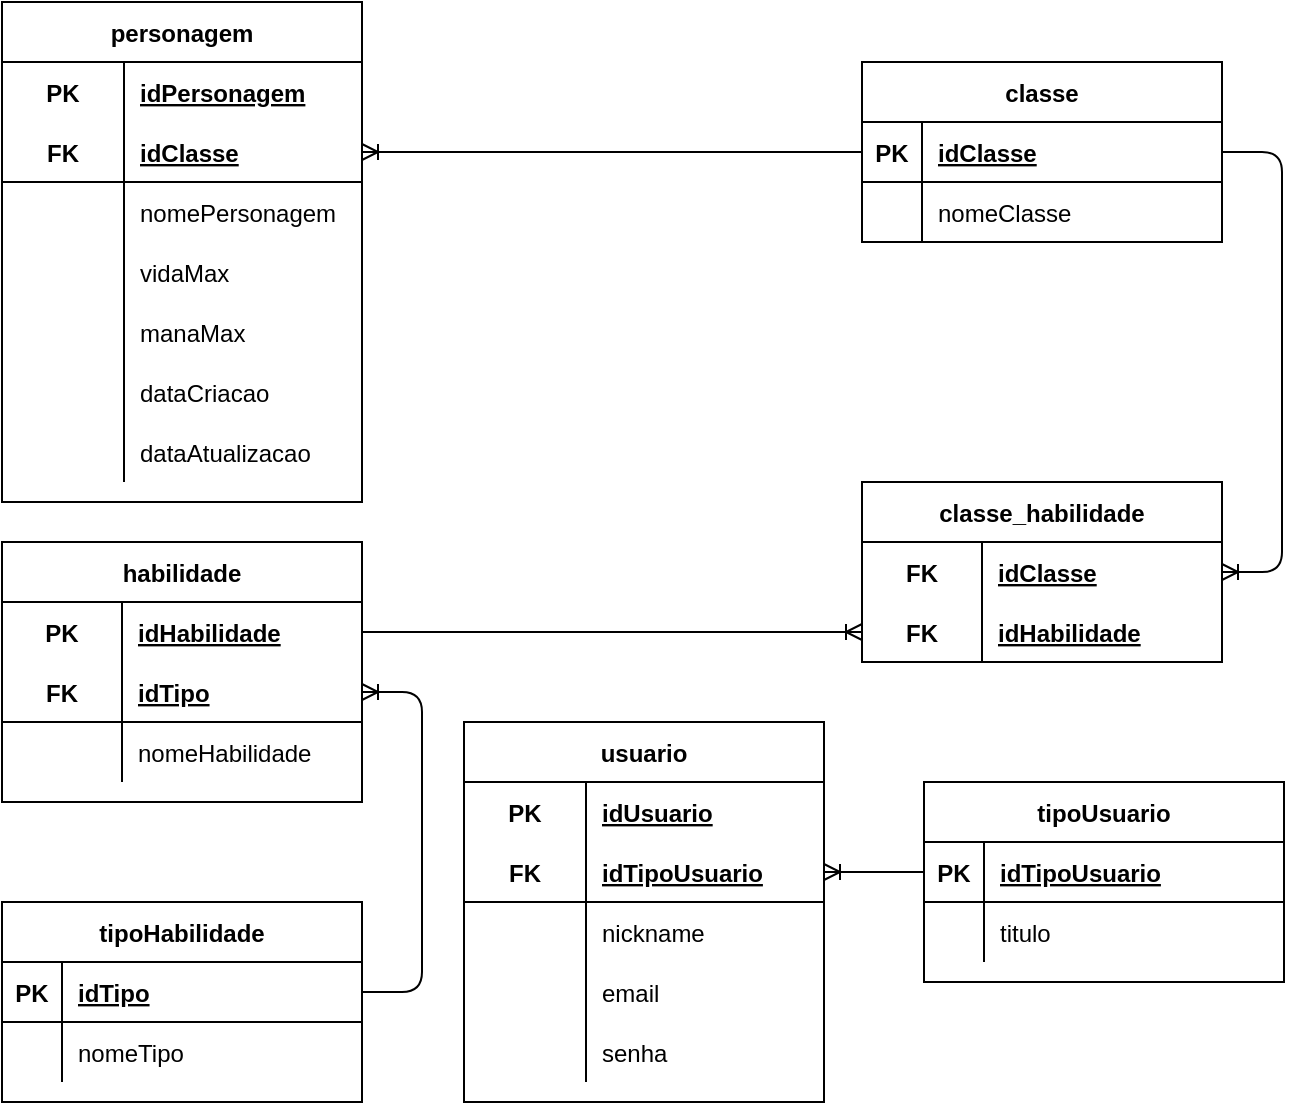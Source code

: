 <mxfile version="15.2.9" type="device" pages="2"><diagram id="Vq-QL8Sy7p5UXtidsZEd" name="conceitual"><mxGraphModel dx="1422" dy="794" grid="1" gridSize="10" guides="1" tooltips="1" connect="1" arrows="1" fold="1" page="1" pageScale="1" pageWidth="827" pageHeight="1169" math="0" shadow="0"><root><mxCell id="0"/><mxCell id="1" parent="0"/><mxCell id="hqTFJRXfrFN7wAah_Zjk-14" value="tipoHabilidade" style="shape=table;startSize=30;container=1;collapsible=1;childLayout=tableLayout;fixedRows=1;rowLines=0;fontStyle=1;align=center;resizeLast=1;" parent="1" vertex="1"><mxGeometry x="109" y="530" width="180" height="100" as="geometry"/></mxCell><mxCell id="hqTFJRXfrFN7wAah_Zjk-15" value="" style="shape=partialRectangle;collapsible=0;dropTarget=0;pointerEvents=0;fillColor=none;top=0;left=0;bottom=1;right=0;points=[[0,0.5],[1,0.5]];portConstraint=eastwest;" parent="hqTFJRXfrFN7wAah_Zjk-14" vertex="1"><mxGeometry y="30" width="180" height="30" as="geometry"/></mxCell><mxCell id="hqTFJRXfrFN7wAah_Zjk-16" value="PK" style="shape=partialRectangle;connectable=0;fillColor=none;top=0;left=0;bottom=0;right=0;fontStyle=1;overflow=hidden;" parent="hqTFJRXfrFN7wAah_Zjk-15" vertex="1"><mxGeometry width="30" height="30" as="geometry"><mxRectangle width="30" height="30" as="alternateBounds"/></mxGeometry></mxCell><mxCell id="hqTFJRXfrFN7wAah_Zjk-17" value="idTipo" style="shape=partialRectangle;connectable=0;fillColor=none;top=0;left=0;bottom=0;right=0;align=left;spacingLeft=6;fontStyle=5;overflow=hidden;" parent="hqTFJRXfrFN7wAah_Zjk-15" vertex="1"><mxGeometry x="30" width="150" height="30" as="geometry"><mxRectangle width="150" height="30" as="alternateBounds"/></mxGeometry></mxCell><mxCell id="hqTFJRXfrFN7wAah_Zjk-18" value="" style="shape=partialRectangle;collapsible=0;dropTarget=0;pointerEvents=0;fillColor=none;top=0;left=0;bottom=0;right=0;points=[[0,0.5],[1,0.5]];portConstraint=eastwest;" parent="hqTFJRXfrFN7wAah_Zjk-14" vertex="1"><mxGeometry y="60" width="180" height="30" as="geometry"/></mxCell><mxCell id="hqTFJRXfrFN7wAah_Zjk-19" value="" style="shape=partialRectangle;connectable=0;fillColor=none;top=0;left=0;bottom=0;right=0;editable=1;overflow=hidden;" parent="hqTFJRXfrFN7wAah_Zjk-18" vertex="1"><mxGeometry width="30" height="30" as="geometry"><mxRectangle width="30" height="30" as="alternateBounds"/></mxGeometry></mxCell><mxCell id="hqTFJRXfrFN7wAah_Zjk-20" value="nomeTipo" style="shape=partialRectangle;connectable=0;fillColor=none;top=0;left=0;bottom=0;right=0;align=left;spacingLeft=6;overflow=hidden;" parent="hqTFJRXfrFN7wAah_Zjk-18" vertex="1"><mxGeometry x="30" width="150" height="30" as="geometry"><mxRectangle width="150" height="30" as="alternateBounds"/></mxGeometry></mxCell><mxCell id="hqTFJRXfrFN7wAah_Zjk-30" value="habilidade" style="shape=table;startSize=30;container=1;collapsible=1;childLayout=tableLayout;fixedRows=1;rowLines=0;fontStyle=1;align=center;resizeLast=1;" parent="1" vertex="1"><mxGeometry x="109" y="350" width="180" height="130" as="geometry"/></mxCell><mxCell id="hqTFJRXfrFN7wAah_Zjk-31" value="" style="shape=partialRectangle;collapsible=0;dropTarget=0;pointerEvents=0;fillColor=none;top=0;left=0;bottom=0;right=0;points=[[0,0.5],[1,0.5]];portConstraint=eastwest;" parent="hqTFJRXfrFN7wAah_Zjk-30" vertex="1"><mxGeometry y="30" width="180" height="30" as="geometry"/></mxCell><mxCell id="hqTFJRXfrFN7wAah_Zjk-32" value="PK" style="shape=partialRectangle;connectable=0;fillColor=none;top=0;left=0;bottom=0;right=0;fontStyle=1;overflow=hidden;" parent="hqTFJRXfrFN7wAah_Zjk-31" vertex="1"><mxGeometry width="60" height="30" as="geometry"/></mxCell><mxCell id="hqTFJRXfrFN7wAah_Zjk-33" value="idHabilidade" style="shape=partialRectangle;connectable=0;fillColor=none;top=0;left=0;bottom=0;right=0;align=left;spacingLeft=6;fontStyle=5;overflow=hidden;" parent="hqTFJRXfrFN7wAah_Zjk-31" vertex="1"><mxGeometry x="60" width="120" height="30" as="geometry"/></mxCell><mxCell id="hqTFJRXfrFN7wAah_Zjk-34" value="" style="shape=partialRectangle;collapsible=0;dropTarget=0;pointerEvents=0;fillColor=none;top=0;left=0;bottom=1;right=0;points=[[0,0.5],[1,0.5]];portConstraint=eastwest;" parent="hqTFJRXfrFN7wAah_Zjk-30" vertex="1"><mxGeometry y="60" width="180" height="30" as="geometry"/></mxCell><mxCell id="hqTFJRXfrFN7wAah_Zjk-35" value="FK" style="shape=partialRectangle;connectable=0;fillColor=none;top=0;left=0;bottom=0;right=0;fontStyle=1;overflow=hidden;" parent="hqTFJRXfrFN7wAah_Zjk-34" vertex="1"><mxGeometry width="60" height="30" as="geometry"/></mxCell><mxCell id="hqTFJRXfrFN7wAah_Zjk-36" value="idTipo" style="shape=partialRectangle;connectable=0;fillColor=none;top=0;left=0;bottom=0;right=0;align=left;spacingLeft=6;fontStyle=5;overflow=hidden;" parent="hqTFJRXfrFN7wAah_Zjk-34" vertex="1"><mxGeometry x="60" width="120" height="30" as="geometry"/></mxCell><mxCell id="hqTFJRXfrFN7wAah_Zjk-37" value="" style="shape=partialRectangle;collapsible=0;dropTarget=0;pointerEvents=0;fillColor=none;top=0;left=0;bottom=0;right=0;points=[[0,0.5],[1,0.5]];portConstraint=eastwest;" parent="hqTFJRXfrFN7wAah_Zjk-30" vertex="1"><mxGeometry y="90" width="180" height="30" as="geometry"/></mxCell><mxCell id="hqTFJRXfrFN7wAah_Zjk-38" value="" style="shape=partialRectangle;connectable=0;fillColor=none;top=0;left=0;bottom=0;right=0;editable=1;overflow=hidden;" parent="hqTFJRXfrFN7wAah_Zjk-37" vertex="1"><mxGeometry width="60" height="30" as="geometry"/></mxCell><mxCell id="hqTFJRXfrFN7wAah_Zjk-39" value="nomeHabilidade" style="shape=partialRectangle;connectable=0;fillColor=none;top=0;left=0;bottom=0;right=0;align=left;spacingLeft=6;overflow=hidden;" parent="hqTFJRXfrFN7wAah_Zjk-37" vertex="1"><mxGeometry x="60" width="120" height="30" as="geometry"/></mxCell><mxCell id="hqTFJRXfrFN7wAah_Zjk-56" value="" style="edgeStyle=entityRelationEdgeStyle;fontSize=12;html=1;endArrow=ERoneToMany;exitX=1;exitY=0.5;exitDx=0;exitDy=0;entryX=1;entryY=0.5;entryDx=0;entryDy=0;" parent="1" source="hqTFJRXfrFN7wAah_Zjk-15" target="hqTFJRXfrFN7wAah_Zjk-34" edge="1"><mxGeometry width="100" height="100" relative="1" as="geometry"><mxPoint x="49" y="490" as="sourcePoint"/><mxPoint x="69" y="360" as="targetPoint"/></mxGeometry></mxCell><mxCell id="hqTFJRXfrFN7wAah_Zjk-70" value="classe_habilidade" style="shape=table;startSize=30;container=1;collapsible=1;childLayout=tableLayout;fixedRows=1;rowLines=0;fontStyle=1;align=center;resizeLast=1;" parent="1" vertex="1"><mxGeometry x="539" y="320" width="180" height="90" as="geometry"/></mxCell><mxCell id="hqTFJRXfrFN7wAah_Zjk-71" value="" style="shape=partialRectangle;collapsible=0;dropTarget=0;pointerEvents=0;fillColor=none;top=0;left=0;bottom=0;right=0;points=[[0,0.5],[1,0.5]];portConstraint=eastwest;" parent="hqTFJRXfrFN7wAah_Zjk-70" vertex="1"><mxGeometry y="30" width="180" height="30" as="geometry"/></mxCell><mxCell id="hqTFJRXfrFN7wAah_Zjk-72" value="FK" style="shape=partialRectangle;connectable=0;fillColor=none;top=0;left=0;bottom=0;right=0;fontStyle=1;overflow=hidden;" parent="hqTFJRXfrFN7wAah_Zjk-71" vertex="1"><mxGeometry width="60" height="30" as="geometry"/></mxCell><mxCell id="hqTFJRXfrFN7wAah_Zjk-73" value="idClasse" style="shape=partialRectangle;connectable=0;fillColor=none;top=0;left=0;bottom=0;right=0;align=left;spacingLeft=6;fontStyle=5;overflow=hidden;" parent="hqTFJRXfrFN7wAah_Zjk-71" vertex="1"><mxGeometry x="60" width="120" height="30" as="geometry"/></mxCell><mxCell id="hqTFJRXfrFN7wAah_Zjk-74" value="" style="shape=partialRectangle;collapsible=0;dropTarget=0;pointerEvents=0;fillColor=none;top=0;left=0;bottom=1;right=0;points=[[0,0.5],[1,0.5]];portConstraint=eastwest;" parent="hqTFJRXfrFN7wAah_Zjk-70" vertex="1"><mxGeometry y="60" width="180" height="30" as="geometry"/></mxCell><mxCell id="hqTFJRXfrFN7wAah_Zjk-75" value="FK" style="shape=partialRectangle;connectable=0;fillColor=none;top=0;left=0;bottom=0;right=0;fontStyle=1;overflow=hidden;" parent="hqTFJRXfrFN7wAah_Zjk-74" vertex="1"><mxGeometry width="60" height="30" as="geometry"/></mxCell><mxCell id="hqTFJRXfrFN7wAah_Zjk-76" value="idHabilidade" style="shape=partialRectangle;connectable=0;fillColor=none;top=0;left=0;bottom=0;right=0;align=left;spacingLeft=6;fontStyle=5;overflow=hidden;" parent="hqTFJRXfrFN7wAah_Zjk-74" vertex="1"><mxGeometry x="60" width="120" height="30" as="geometry"/></mxCell><mxCell id="hqTFJRXfrFN7wAah_Zjk-83" value="personagem" style="shape=table;startSize=30;container=1;collapsible=1;childLayout=tableLayout;fixedRows=1;rowLines=0;fontStyle=1;align=center;resizeLast=1;" parent="1" vertex="1"><mxGeometry x="109" y="80" width="180" height="250" as="geometry"/></mxCell><mxCell id="hqTFJRXfrFN7wAah_Zjk-84" value="" style="shape=partialRectangle;collapsible=0;dropTarget=0;pointerEvents=0;fillColor=none;top=0;left=0;bottom=0;right=0;points=[[0,0.5],[1,0.5]];portConstraint=eastwest;" parent="hqTFJRXfrFN7wAah_Zjk-83" vertex="1"><mxGeometry y="30" width="180" height="30" as="geometry"/></mxCell><mxCell id="hqTFJRXfrFN7wAah_Zjk-85" value="PK" style="shape=partialRectangle;connectable=0;fillColor=none;top=0;left=0;bottom=0;right=0;fontStyle=1;overflow=hidden;" parent="hqTFJRXfrFN7wAah_Zjk-84" vertex="1"><mxGeometry width="61" height="30" as="geometry"/></mxCell><mxCell id="hqTFJRXfrFN7wAah_Zjk-86" value="idPersonagem" style="shape=partialRectangle;connectable=0;fillColor=none;top=0;left=0;bottom=0;right=0;align=left;spacingLeft=6;fontStyle=5;overflow=hidden;" parent="hqTFJRXfrFN7wAah_Zjk-84" vertex="1"><mxGeometry x="61" width="119" height="30" as="geometry"/></mxCell><mxCell id="hqTFJRXfrFN7wAah_Zjk-87" value="" style="shape=partialRectangle;collapsible=0;dropTarget=0;pointerEvents=0;fillColor=none;top=0;left=0;bottom=1;right=0;points=[[0,0.5],[1,0.5]];portConstraint=eastwest;" parent="hqTFJRXfrFN7wAah_Zjk-83" vertex="1"><mxGeometry y="60" width="180" height="30" as="geometry"/></mxCell><mxCell id="hqTFJRXfrFN7wAah_Zjk-88" value="FK" style="shape=partialRectangle;connectable=0;fillColor=none;top=0;left=0;bottom=0;right=0;fontStyle=1;overflow=hidden;" parent="hqTFJRXfrFN7wAah_Zjk-87" vertex="1"><mxGeometry width="61" height="30" as="geometry"/></mxCell><mxCell id="hqTFJRXfrFN7wAah_Zjk-89" value="idClasse" style="shape=partialRectangle;connectable=0;fillColor=none;top=0;left=0;bottom=0;right=0;align=left;spacingLeft=6;fontStyle=5;overflow=hidden;" parent="hqTFJRXfrFN7wAah_Zjk-87" vertex="1"><mxGeometry x="61" width="119" height="30" as="geometry"/></mxCell><mxCell id="hqTFJRXfrFN7wAah_Zjk-90" value="" style="shape=partialRectangle;collapsible=0;dropTarget=0;pointerEvents=0;fillColor=none;top=0;left=0;bottom=0;right=0;points=[[0,0.5],[1,0.5]];portConstraint=eastwest;" parent="hqTFJRXfrFN7wAah_Zjk-83" vertex="1"><mxGeometry y="90" width="180" height="30" as="geometry"/></mxCell><mxCell id="hqTFJRXfrFN7wAah_Zjk-91" value="" style="shape=partialRectangle;connectable=0;fillColor=none;top=0;left=0;bottom=0;right=0;editable=1;overflow=hidden;" parent="hqTFJRXfrFN7wAah_Zjk-90" vertex="1"><mxGeometry width="61" height="30" as="geometry"/></mxCell><mxCell id="hqTFJRXfrFN7wAah_Zjk-92" value="nomePersonagem" style="shape=partialRectangle;connectable=0;fillColor=none;top=0;left=0;bottom=0;right=0;align=left;spacingLeft=6;overflow=hidden;" parent="hqTFJRXfrFN7wAah_Zjk-90" vertex="1"><mxGeometry x="61" width="119" height="30" as="geometry"/></mxCell><mxCell id="hqTFJRXfrFN7wAah_Zjk-135" value="" style="shape=partialRectangle;collapsible=0;dropTarget=0;pointerEvents=0;fillColor=none;top=0;left=0;bottom=0;right=0;points=[[0,0.5],[1,0.5]];portConstraint=eastwest;" parent="hqTFJRXfrFN7wAah_Zjk-83" vertex="1"><mxGeometry y="120" width="180" height="30" as="geometry"/></mxCell><mxCell id="hqTFJRXfrFN7wAah_Zjk-136" value="" style="shape=partialRectangle;connectable=0;fillColor=none;top=0;left=0;bottom=0;right=0;editable=1;overflow=hidden;" parent="hqTFJRXfrFN7wAah_Zjk-135" vertex="1"><mxGeometry width="61" height="30" as="geometry"/></mxCell><mxCell id="hqTFJRXfrFN7wAah_Zjk-137" value="vidaMax" style="shape=partialRectangle;connectable=0;fillColor=none;top=0;left=0;bottom=0;right=0;align=left;spacingLeft=6;overflow=hidden;" parent="hqTFJRXfrFN7wAah_Zjk-135" vertex="1"><mxGeometry x="61" width="119" height="30" as="geometry"/></mxCell><mxCell id="hqTFJRXfrFN7wAah_Zjk-138" value="" style="shape=partialRectangle;collapsible=0;dropTarget=0;pointerEvents=0;fillColor=none;top=0;left=0;bottom=0;right=0;points=[[0,0.5],[1,0.5]];portConstraint=eastwest;" parent="hqTFJRXfrFN7wAah_Zjk-83" vertex="1"><mxGeometry y="150" width="180" height="30" as="geometry"/></mxCell><mxCell id="hqTFJRXfrFN7wAah_Zjk-139" value="" style="shape=partialRectangle;connectable=0;fillColor=none;top=0;left=0;bottom=0;right=0;editable=1;overflow=hidden;" parent="hqTFJRXfrFN7wAah_Zjk-138" vertex="1"><mxGeometry width="61" height="30" as="geometry"/></mxCell><mxCell id="hqTFJRXfrFN7wAah_Zjk-140" value="manaMax" style="shape=partialRectangle;connectable=0;fillColor=none;top=0;left=0;bottom=0;right=0;align=left;spacingLeft=6;overflow=hidden;" parent="hqTFJRXfrFN7wAah_Zjk-138" vertex="1"><mxGeometry x="61" width="119" height="30" as="geometry"/></mxCell><mxCell id="hqTFJRXfrFN7wAah_Zjk-141" value="" style="shape=partialRectangle;collapsible=0;dropTarget=0;pointerEvents=0;fillColor=none;top=0;left=0;bottom=0;right=0;points=[[0,0.5],[1,0.5]];portConstraint=eastwest;" parent="hqTFJRXfrFN7wAah_Zjk-83" vertex="1"><mxGeometry y="180" width="180" height="30" as="geometry"/></mxCell><mxCell id="hqTFJRXfrFN7wAah_Zjk-142" value="" style="shape=partialRectangle;connectable=0;fillColor=none;top=0;left=0;bottom=0;right=0;editable=1;overflow=hidden;" parent="hqTFJRXfrFN7wAah_Zjk-141" vertex="1"><mxGeometry width="61" height="30" as="geometry"/></mxCell><mxCell id="hqTFJRXfrFN7wAah_Zjk-143" value="dataCriacao" style="shape=partialRectangle;connectable=0;fillColor=none;top=0;left=0;bottom=0;right=0;align=left;spacingLeft=6;overflow=hidden;" parent="hqTFJRXfrFN7wAah_Zjk-141" vertex="1"><mxGeometry x="61" width="119" height="30" as="geometry"/></mxCell><mxCell id="hqTFJRXfrFN7wAah_Zjk-144" value="" style="shape=partialRectangle;collapsible=0;dropTarget=0;pointerEvents=0;fillColor=none;top=0;left=0;bottom=0;right=0;points=[[0,0.5],[1,0.5]];portConstraint=eastwest;" parent="hqTFJRXfrFN7wAah_Zjk-83" vertex="1"><mxGeometry y="210" width="180" height="30" as="geometry"/></mxCell><mxCell id="hqTFJRXfrFN7wAah_Zjk-145" value="" style="shape=partialRectangle;connectable=0;fillColor=none;top=0;left=0;bottom=0;right=0;editable=1;overflow=hidden;" parent="hqTFJRXfrFN7wAah_Zjk-144" vertex="1"><mxGeometry width="61" height="30" as="geometry"/></mxCell><mxCell id="hqTFJRXfrFN7wAah_Zjk-146" value="dataAtualizacao" style="shape=partialRectangle;connectable=0;fillColor=none;top=0;left=0;bottom=0;right=0;align=left;spacingLeft=6;overflow=hidden;" parent="hqTFJRXfrFN7wAah_Zjk-144" vertex="1"><mxGeometry x="61" width="119" height="30" as="geometry"/></mxCell><mxCell id="hqTFJRXfrFN7wAah_Zjk-119" value="classe" style="shape=table;startSize=30;container=1;collapsible=1;childLayout=tableLayout;fixedRows=1;rowLines=0;fontStyle=1;align=center;resizeLast=1;shadow=0;" parent="1" vertex="1"><mxGeometry x="539" y="110" width="180" height="90" as="geometry"/></mxCell><mxCell id="hqTFJRXfrFN7wAah_Zjk-120" value="" style="shape=partialRectangle;collapsible=0;dropTarget=0;pointerEvents=0;fillColor=none;top=0;left=0;bottom=1;right=0;points=[[0,0.5],[1,0.5]];portConstraint=eastwest;" parent="hqTFJRXfrFN7wAah_Zjk-119" vertex="1"><mxGeometry y="30" width="180" height="30" as="geometry"/></mxCell><mxCell id="hqTFJRXfrFN7wAah_Zjk-121" value="PK" style="shape=partialRectangle;connectable=0;fillColor=none;top=0;left=0;bottom=0;right=0;fontStyle=1;overflow=hidden;" parent="hqTFJRXfrFN7wAah_Zjk-120" vertex="1"><mxGeometry width="30" height="30" as="geometry"/></mxCell><mxCell id="hqTFJRXfrFN7wAah_Zjk-122" value="idClasse" style="shape=partialRectangle;connectable=0;fillColor=none;top=0;left=0;bottom=0;right=0;align=left;spacingLeft=6;fontStyle=5;overflow=hidden;" parent="hqTFJRXfrFN7wAah_Zjk-120" vertex="1"><mxGeometry x="30" width="150" height="30" as="geometry"/></mxCell><mxCell id="hqTFJRXfrFN7wAah_Zjk-123" value="" style="shape=partialRectangle;collapsible=0;dropTarget=0;pointerEvents=0;fillColor=none;top=0;left=0;bottom=0;right=0;points=[[0,0.5],[1,0.5]];portConstraint=eastwest;" parent="hqTFJRXfrFN7wAah_Zjk-119" vertex="1"><mxGeometry y="60" width="180" height="30" as="geometry"/></mxCell><mxCell id="hqTFJRXfrFN7wAah_Zjk-124" value="" style="shape=partialRectangle;connectable=0;fillColor=none;top=0;left=0;bottom=0;right=0;editable=1;overflow=hidden;" parent="hqTFJRXfrFN7wAah_Zjk-123" vertex="1"><mxGeometry width="30" height="30" as="geometry"/></mxCell><mxCell id="hqTFJRXfrFN7wAah_Zjk-125" value="nomeClasse" style="shape=partialRectangle;connectable=0;fillColor=none;top=0;left=0;bottom=0;right=0;align=left;spacingLeft=6;overflow=hidden;" parent="hqTFJRXfrFN7wAah_Zjk-123" vertex="1"><mxGeometry x="30" width="150" height="30" as="geometry"/></mxCell><mxCell id="hqTFJRXfrFN7wAah_Zjk-132" value="" style="edgeStyle=entityRelationEdgeStyle;fontSize=12;html=1;endArrow=ERoneToMany;exitX=1;exitY=0.5;exitDx=0;exitDy=0;entryX=0;entryY=0.5;entryDx=0;entryDy=0;" parent="1" source="hqTFJRXfrFN7wAah_Zjk-31" target="hqTFJRXfrFN7wAah_Zjk-74" edge="1"><mxGeometry width="100" height="100" relative="1" as="geometry"><mxPoint x="440" y="390" as="sourcePoint"/><mxPoint x="540" y="290" as="targetPoint"/></mxGeometry></mxCell><mxCell id="hqTFJRXfrFN7wAah_Zjk-133" value="" style="edgeStyle=entityRelationEdgeStyle;fontSize=12;html=1;endArrow=ERoneToMany;exitX=1;exitY=0.5;exitDx=0;exitDy=0;entryX=1;entryY=0.5;entryDx=0;entryDy=0;" parent="1" source="hqTFJRXfrFN7wAah_Zjk-120" target="hqTFJRXfrFN7wAah_Zjk-71" edge="1"><mxGeometry width="100" height="100" relative="1" as="geometry"><mxPoint x="440" y="390" as="sourcePoint"/><mxPoint x="540" y="290" as="targetPoint"/></mxGeometry></mxCell><mxCell id="hqTFJRXfrFN7wAah_Zjk-134" value="" style="edgeStyle=entityRelationEdgeStyle;fontSize=12;html=1;endArrow=ERoneToMany;exitX=0;exitY=0.5;exitDx=0;exitDy=0;entryX=1;entryY=0.5;entryDx=0;entryDy=0;" parent="1" source="hqTFJRXfrFN7wAah_Zjk-120" target="hqTFJRXfrFN7wAah_Zjk-87" edge="1"><mxGeometry width="100" height="100" relative="1" as="geometry"><mxPoint x="440" y="390" as="sourcePoint"/><mxPoint x="540" y="290" as="targetPoint"/></mxGeometry></mxCell><mxCell id="x23XWdqUVK8uYKop11kV-1" value="tipoUsuario" style="shape=table;startSize=30;container=1;collapsible=1;childLayout=tableLayout;fixedRows=1;rowLines=0;fontStyle=1;align=center;resizeLast=1;" vertex="1" parent="1"><mxGeometry x="570" y="470" width="180" height="100" as="geometry"/></mxCell><mxCell id="x23XWdqUVK8uYKop11kV-2" value="" style="shape=partialRectangle;collapsible=0;dropTarget=0;pointerEvents=0;fillColor=none;top=0;left=0;bottom=1;right=0;points=[[0,0.5],[1,0.5]];portConstraint=eastwest;" vertex="1" parent="x23XWdqUVK8uYKop11kV-1"><mxGeometry y="30" width="180" height="30" as="geometry"/></mxCell><mxCell id="x23XWdqUVK8uYKop11kV-3" value="PK" style="shape=partialRectangle;connectable=0;fillColor=none;top=0;left=0;bottom=0;right=0;fontStyle=1;overflow=hidden;" vertex="1" parent="x23XWdqUVK8uYKop11kV-2"><mxGeometry width="30" height="30" as="geometry"><mxRectangle width="30" height="30" as="alternateBounds"/></mxGeometry></mxCell><mxCell id="x23XWdqUVK8uYKop11kV-4" value="idTipoUsuario" style="shape=partialRectangle;connectable=0;fillColor=none;top=0;left=0;bottom=0;right=0;align=left;spacingLeft=6;fontStyle=5;overflow=hidden;" vertex="1" parent="x23XWdqUVK8uYKop11kV-2"><mxGeometry x="30" width="150" height="30" as="geometry"><mxRectangle width="150" height="30" as="alternateBounds"/></mxGeometry></mxCell><mxCell id="x23XWdqUVK8uYKop11kV-5" value="" style="shape=partialRectangle;collapsible=0;dropTarget=0;pointerEvents=0;fillColor=none;top=0;left=0;bottom=0;right=0;points=[[0,0.5],[1,0.5]];portConstraint=eastwest;" vertex="1" parent="x23XWdqUVK8uYKop11kV-1"><mxGeometry y="60" width="180" height="30" as="geometry"/></mxCell><mxCell id="x23XWdqUVK8uYKop11kV-6" value="" style="shape=partialRectangle;connectable=0;fillColor=none;top=0;left=0;bottom=0;right=0;editable=1;overflow=hidden;" vertex="1" parent="x23XWdqUVK8uYKop11kV-5"><mxGeometry width="30" height="30" as="geometry"><mxRectangle width="30" height="30" as="alternateBounds"/></mxGeometry></mxCell><mxCell id="x23XWdqUVK8uYKop11kV-7" value="titulo" style="shape=partialRectangle;connectable=0;fillColor=none;top=0;left=0;bottom=0;right=0;align=left;spacingLeft=6;overflow=hidden;" vertex="1" parent="x23XWdqUVK8uYKop11kV-5"><mxGeometry x="30" width="150" height="30" as="geometry"><mxRectangle width="150" height="30" as="alternateBounds"/></mxGeometry></mxCell><mxCell id="x23XWdqUVK8uYKop11kV-8" value="usuario" style="shape=table;startSize=30;container=1;collapsible=1;childLayout=tableLayout;fixedRows=1;rowLines=0;fontStyle=1;align=center;resizeLast=1;" vertex="1" parent="1"><mxGeometry x="340" y="440" width="180" height="190" as="geometry"/></mxCell><mxCell id="x23XWdqUVK8uYKop11kV-9" value="" style="shape=partialRectangle;collapsible=0;dropTarget=0;pointerEvents=0;fillColor=none;top=0;left=0;bottom=0;right=0;points=[[0,0.5],[1,0.5]];portConstraint=eastwest;" vertex="1" parent="x23XWdqUVK8uYKop11kV-8"><mxGeometry y="30" width="180" height="30" as="geometry"/></mxCell><mxCell id="x23XWdqUVK8uYKop11kV-10" value="PK" style="shape=partialRectangle;connectable=0;fillColor=none;top=0;left=0;bottom=0;right=0;fontStyle=1;overflow=hidden;" vertex="1" parent="x23XWdqUVK8uYKop11kV-9"><mxGeometry width="61" height="30" as="geometry"><mxRectangle width="61" height="30" as="alternateBounds"/></mxGeometry></mxCell><mxCell id="x23XWdqUVK8uYKop11kV-11" value="idUsuario" style="shape=partialRectangle;connectable=0;fillColor=none;top=0;left=0;bottom=0;right=0;align=left;spacingLeft=6;fontStyle=5;overflow=hidden;" vertex="1" parent="x23XWdqUVK8uYKop11kV-9"><mxGeometry x="61" width="119" height="30" as="geometry"><mxRectangle width="119" height="30" as="alternateBounds"/></mxGeometry></mxCell><mxCell id="x23XWdqUVK8uYKop11kV-12" value="" style="shape=partialRectangle;collapsible=0;dropTarget=0;pointerEvents=0;fillColor=none;top=0;left=0;bottom=1;right=0;points=[[0,0.5],[1,0.5]];portConstraint=eastwest;" vertex="1" parent="x23XWdqUVK8uYKop11kV-8"><mxGeometry y="60" width="180" height="30" as="geometry"/></mxCell><mxCell id="x23XWdqUVK8uYKop11kV-13" value="FK" style="shape=partialRectangle;connectable=0;fillColor=none;top=0;left=0;bottom=0;right=0;fontStyle=1;overflow=hidden;" vertex="1" parent="x23XWdqUVK8uYKop11kV-12"><mxGeometry width="61" height="30" as="geometry"><mxRectangle width="61" height="30" as="alternateBounds"/></mxGeometry></mxCell><mxCell id="x23XWdqUVK8uYKop11kV-14" value="idTipoUsuario" style="shape=partialRectangle;connectable=0;fillColor=none;top=0;left=0;bottom=0;right=0;align=left;spacingLeft=6;fontStyle=5;overflow=hidden;" vertex="1" parent="x23XWdqUVK8uYKop11kV-12"><mxGeometry x="61" width="119" height="30" as="geometry"><mxRectangle width="119" height="30" as="alternateBounds"/></mxGeometry></mxCell><mxCell id="x23XWdqUVK8uYKop11kV-15" value="" style="shape=partialRectangle;collapsible=0;dropTarget=0;pointerEvents=0;fillColor=none;top=0;left=0;bottom=0;right=0;points=[[0,0.5],[1,0.5]];portConstraint=eastwest;" vertex="1" parent="x23XWdqUVK8uYKop11kV-8"><mxGeometry y="90" width="180" height="30" as="geometry"/></mxCell><mxCell id="x23XWdqUVK8uYKop11kV-16" value="" style="shape=partialRectangle;connectable=0;fillColor=none;top=0;left=0;bottom=0;right=0;editable=1;overflow=hidden;" vertex="1" parent="x23XWdqUVK8uYKop11kV-15"><mxGeometry width="61" height="30" as="geometry"><mxRectangle width="61" height="30" as="alternateBounds"/></mxGeometry></mxCell><mxCell id="x23XWdqUVK8uYKop11kV-17" value="nickname" style="shape=partialRectangle;connectable=0;fillColor=none;top=0;left=0;bottom=0;right=0;align=left;spacingLeft=6;overflow=hidden;" vertex="1" parent="x23XWdqUVK8uYKop11kV-15"><mxGeometry x="61" width="119" height="30" as="geometry"><mxRectangle width="119" height="30" as="alternateBounds"/></mxGeometry></mxCell><mxCell id="x23XWdqUVK8uYKop11kV-18" value="" style="shape=partialRectangle;collapsible=0;dropTarget=0;pointerEvents=0;fillColor=none;top=0;left=0;bottom=0;right=0;points=[[0,0.5],[1,0.5]];portConstraint=eastwest;" vertex="1" parent="x23XWdqUVK8uYKop11kV-8"><mxGeometry y="120" width="180" height="30" as="geometry"/></mxCell><mxCell id="x23XWdqUVK8uYKop11kV-19" value="" style="shape=partialRectangle;connectable=0;fillColor=none;top=0;left=0;bottom=0;right=0;editable=1;overflow=hidden;" vertex="1" parent="x23XWdqUVK8uYKop11kV-18"><mxGeometry width="61" height="30" as="geometry"><mxRectangle width="61" height="30" as="alternateBounds"/></mxGeometry></mxCell><mxCell id="x23XWdqUVK8uYKop11kV-20" value="email" style="shape=partialRectangle;connectable=0;fillColor=none;top=0;left=0;bottom=0;right=0;align=left;spacingLeft=6;overflow=hidden;" vertex="1" parent="x23XWdqUVK8uYKop11kV-18"><mxGeometry x="61" width="119" height="30" as="geometry"><mxRectangle width="119" height="30" as="alternateBounds"/></mxGeometry></mxCell><mxCell id="x23XWdqUVK8uYKop11kV-21" value="" style="shape=partialRectangle;collapsible=0;dropTarget=0;pointerEvents=0;fillColor=none;top=0;left=0;bottom=0;right=0;points=[[0,0.5],[1,0.5]];portConstraint=eastwest;" vertex="1" parent="x23XWdqUVK8uYKop11kV-8"><mxGeometry y="150" width="180" height="30" as="geometry"/></mxCell><mxCell id="x23XWdqUVK8uYKop11kV-22" value="" style="shape=partialRectangle;connectable=0;fillColor=none;top=0;left=0;bottom=0;right=0;editable=1;overflow=hidden;" vertex="1" parent="x23XWdqUVK8uYKop11kV-21"><mxGeometry width="61" height="30" as="geometry"><mxRectangle width="61" height="30" as="alternateBounds"/></mxGeometry></mxCell><mxCell id="x23XWdqUVK8uYKop11kV-23" value="senha" style="shape=partialRectangle;connectable=0;fillColor=none;top=0;left=0;bottom=0;right=0;align=left;spacingLeft=6;overflow=hidden;" vertex="1" parent="x23XWdqUVK8uYKop11kV-21"><mxGeometry x="61" width="119" height="30" as="geometry"><mxRectangle width="119" height="30" as="alternateBounds"/></mxGeometry></mxCell><mxCell id="x23XWdqUVK8uYKop11kV-30" value="" style="edgeStyle=entityRelationEdgeStyle;fontSize=12;html=1;endArrow=ERoneToMany;exitX=0;exitY=0.5;exitDx=0;exitDy=0;entryX=1;entryY=0.5;entryDx=0;entryDy=0;" edge="1" parent="1" source="x23XWdqUVK8uYKop11kV-2" target="x23XWdqUVK8uYKop11kV-12"><mxGeometry width="100" height="100" relative="1" as="geometry"><mxPoint x="360" y="460" as="sourcePoint"/><mxPoint x="460" y="360" as="targetPoint"/></mxGeometry></mxCell></root></mxGraphModel></diagram><diagram id="xuVs7aqAbFMs2xO5yIOv" name="lógico"><mxGraphModel dx="899" dy="624" grid="1" gridSize="10" guides="1" tooltips="1" connect="1" arrows="1" fold="1" page="1" pageScale="1" pageWidth="827" pageHeight="1169" math="0" shadow="0"><root><mxCell id="fAtxd4_cvfKi2eb8TVpx-0"/><mxCell id="fAtxd4_cvfKi2eb8TVpx-1" parent="fAtxd4_cvfKi2eb8TVpx-0"/><mxCell id="YRCDzGzAA5BAwR6Nlayv-13" value="personagem" style="shape=table;startSize=30;container=1;collapsible=1;childLayout=tableLayout;fixedRows=1;rowLines=0;fontStyle=1;align=center;resizeLast=1;" vertex="1" parent="fAtxd4_cvfKi2eb8TVpx-1"><mxGeometry x="40" y="10" width="180" height="130" as="geometry"/></mxCell><mxCell id="YRCDzGzAA5BAwR6Nlayv-14" value="" style="shape=partialRectangle;collapsible=0;dropTarget=0;pointerEvents=0;fillColor=none;top=0;left=0;bottom=0;right=0;points=[[0,0.5],[1,0.5]];portConstraint=eastwest;" vertex="1" parent="YRCDzGzAA5BAwR6Nlayv-13"><mxGeometry y="30" width="180" height="30" as="geometry"/></mxCell><mxCell id="YRCDzGzAA5BAwR6Nlayv-15" value="PK" style="shape=partialRectangle;connectable=0;fillColor=none;top=0;left=0;bottom=0;right=0;fontStyle=1;overflow=hidden;" vertex="1" parent="YRCDzGzAA5BAwR6Nlayv-14"><mxGeometry width="60" height="30" as="geometry"/></mxCell><mxCell id="YRCDzGzAA5BAwR6Nlayv-16" value="idPersonagem" style="shape=partialRectangle;connectable=0;fillColor=none;top=0;left=0;bottom=0;right=0;align=left;spacingLeft=6;fontStyle=5;overflow=hidden;" vertex="1" parent="YRCDzGzAA5BAwR6Nlayv-14"><mxGeometry x="60" width="120" height="30" as="geometry"/></mxCell><mxCell id="YRCDzGzAA5BAwR6Nlayv-17" value="" style="shape=partialRectangle;collapsible=0;dropTarget=0;pointerEvents=0;fillColor=none;top=0;left=0;bottom=1;right=0;points=[[0,0.5],[1,0.5]];portConstraint=eastwest;" vertex="1" parent="YRCDzGzAA5BAwR6Nlayv-13"><mxGeometry y="60" width="180" height="30" as="geometry"/></mxCell><mxCell id="YRCDzGzAA5BAwR6Nlayv-18" value="FK" style="shape=partialRectangle;connectable=0;fillColor=none;top=0;left=0;bottom=0;right=0;fontStyle=1;overflow=hidden;" vertex="1" parent="YRCDzGzAA5BAwR6Nlayv-17"><mxGeometry width="60" height="30" as="geometry"/></mxCell><mxCell id="YRCDzGzAA5BAwR6Nlayv-19" value="idClasse" style="shape=partialRectangle;connectable=0;fillColor=none;top=0;left=0;bottom=0;right=0;align=left;spacingLeft=6;fontStyle=5;overflow=hidden;" vertex="1" parent="YRCDzGzAA5BAwR6Nlayv-17"><mxGeometry x="60" width="120" height="30" as="geometry"/></mxCell><mxCell id="YRCDzGzAA5BAwR6Nlayv-20" value="" style="shape=partialRectangle;collapsible=0;dropTarget=0;pointerEvents=0;fillColor=none;top=0;left=0;bottom=0;right=0;points=[[0,0.5],[1,0.5]];portConstraint=eastwest;" vertex="1" parent="YRCDzGzAA5BAwR6Nlayv-13"><mxGeometry y="90" width="180" height="30" as="geometry"/></mxCell><mxCell id="YRCDzGzAA5BAwR6Nlayv-21" value="" style="shape=partialRectangle;connectable=0;fillColor=none;top=0;left=0;bottom=0;right=0;editable=1;overflow=hidden;" vertex="1" parent="YRCDzGzAA5BAwR6Nlayv-20"><mxGeometry width="60" height="30" as="geometry"/></mxCell><mxCell id="YRCDzGzAA5BAwR6Nlayv-22" value="nomePersonagem" style="shape=partialRectangle;connectable=0;fillColor=none;top=0;left=0;bottom=0;right=0;align=left;spacingLeft=6;overflow=hidden;" vertex="1" parent="YRCDzGzAA5BAwR6Nlayv-20"><mxGeometry x="60" width="120" height="30" as="geometry"/></mxCell><mxCell id="YRCDzGzAA5BAwR6Nlayv-26" value="classe" style="shape=table;startSize=30;container=1;collapsible=1;childLayout=tableLayout;fixedRows=1;rowLines=0;fontStyle=1;align=center;resizeLast=1;" vertex="1" parent="fAtxd4_cvfKi2eb8TVpx-1"><mxGeometry x="450" y="40" width="180" height="100" as="geometry"/></mxCell><mxCell id="YRCDzGzAA5BAwR6Nlayv-27" value="" style="shape=partialRectangle;collapsible=0;dropTarget=0;pointerEvents=0;fillColor=none;top=0;left=0;bottom=0;right=0;points=[[0,0.5],[1,0.5]];portConstraint=eastwest;" vertex="1" parent="YRCDzGzAA5BAwR6Nlayv-26"><mxGeometry y="30" width="180" height="30" as="geometry"/></mxCell><mxCell id="YRCDzGzAA5BAwR6Nlayv-28" value="PK" style="shape=partialRectangle;connectable=0;fillColor=none;top=0;left=0;bottom=0;right=0;fontStyle=1;overflow=hidden;" vertex="1" parent="YRCDzGzAA5BAwR6Nlayv-27"><mxGeometry width="60" height="30" as="geometry"/></mxCell><mxCell id="YRCDzGzAA5BAwR6Nlayv-29" value="idClasse" style="shape=partialRectangle;connectable=0;fillColor=none;top=0;left=0;bottom=0;right=0;align=left;spacingLeft=6;fontStyle=5;overflow=hidden;" vertex="1" parent="YRCDzGzAA5BAwR6Nlayv-27"><mxGeometry x="60" width="120" height="30" as="geometry"/></mxCell><mxCell id="YRCDzGzAA5BAwR6Nlayv-33" value="" style="shape=partialRectangle;collapsible=0;dropTarget=0;pointerEvents=0;fillColor=none;top=0;left=0;bottom=0;right=0;points=[[0,0.5],[1,0.5]];portConstraint=eastwest;" vertex="1" parent="YRCDzGzAA5BAwR6Nlayv-26"><mxGeometry y="60" width="180" height="30" as="geometry"/></mxCell><mxCell id="YRCDzGzAA5BAwR6Nlayv-34" value="" style="shape=partialRectangle;connectable=0;fillColor=none;top=0;left=0;bottom=0;right=0;editable=1;overflow=hidden;" vertex="1" parent="YRCDzGzAA5BAwR6Nlayv-33"><mxGeometry width="60" height="30" as="geometry"/></mxCell><mxCell id="YRCDzGzAA5BAwR6Nlayv-35" value="nomeClasse" style="shape=partialRectangle;connectable=0;fillColor=none;top=0;left=0;bottom=0;right=0;align=left;spacingLeft=6;overflow=hidden;" vertex="1" parent="YRCDzGzAA5BAwR6Nlayv-33"><mxGeometry x="60" width="120" height="30" as="geometry"/></mxCell><mxCell id="YRCDzGzAA5BAwR6Nlayv-39" value="" style="edgeStyle=entityRelationEdgeStyle;fontSize=12;html=1;endArrow=ERoneToMany;entryX=1;entryY=0.5;entryDx=0;entryDy=0;exitX=0;exitY=0.5;exitDx=0;exitDy=0;" edge="1" parent="fAtxd4_cvfKi2eb8TVpx-1" source="YRCDzGzAA5BAwR6Nlayv-27" target="YRCDzGzAA5BAwR6Nlayv-17"><mxGeometry width="100" height="100" relative="1" as="geometry"><mxPoint x="270" y="180" as="sourcePoint"/><mxPoint x="460" y="270" as="targetPoint"/></mxGeometry></mxCell><mxCell id="-ryNAC3YecF9RvTHkMhB-0" value="classe_habilidade" style="shape=table;startSize=30;container=1;collapsible=1;childLayout=tableLayout;fixedRows=1;rowLines=0;fontStyle=1;align=center;resizeLast=1;" vertex="1" parent="fAtxd4_cvfKi2eb8TVpx-1"><mxGeometry x="450" y="200" width="180" height="100" as="geometry"/></mxCell><mxCell id="-ryNAC3YecF9RvTHkMhB-1" value="" style="shape=partialRectangle;collapsible=0;dropTarget=0;pointerEvents=0;fillColor=none;top=0;left=0;bottom=0;right=0;points=[[0,0.5],[1,0.5]];portConstraint=eastwest;" vertex="1" parent="-ryNAC3YecF9RvTHkMhB-0"><mxGeometry y="30" width="180" height="30" as="geometry"/></mxCell><mxCell id="-ryNAC3YecF9RvTHkMhB-2" value="FK" style="shape=partialRectangle;connectable=0;fillColor=none;top=0;left=0;bottom=0;right=0;fontStyle=1;overflow=hidden;" vertex="1" parent="-ryNAC3YecF9RvTHkMhB-1"><mxGeometry width="60" height="30" as="geometry"/></mxCell><mxCell id="-ryNAC3YecF9RvTHkMhB-3" value="idClasse" style="shape=partialRectangle;connectable=0;fillColor=none;top=0;left=0;bottom=0;right=0;align=left;spacingLeft=6;fontStyle=5;overflow=hidden;" vertex="1" parent="-ryNAC3YecF9RvTHkMhB-1"><mxGeometry x="60" width="120" height="30" as="geometry"/></mxCell><mxCell id="-ryNAC3YecF9RvTHkMhB-4" value="" style="shape=partialRectangle;collapsible=0;dropTarget=0;pointerEvents=0;fillColor=none;top=0;left=0;bottom=1;right=0;points=[[0,0.5],[1,0.5]];portConstraint=eastwest;" vertex="1" parent="-ryNAC3YecF9RvTHkMhB-0"><mxGeometry y="60" width="180" height="30" as="geometry"/></mxCell><mxCell id="-ryNAC3YecF9RvTHkMhB-5" value="FK" style="shape=partialRectangle;connectable=0;fillColor=none;top=0;left=0;bottom=0;right=0;fontStyle=1;overflow=hidden;" vertex="1" parent="-ryNAC3YecF9RvTHkMhB-4"><mxGeometry width="60" height="30" as="geometry"/></mxCell><mxCell id="-ryNAC3YecF9RvTHkMhB-6" value="idHabilidade" style="shape=partialRectangle;connectable=0;fillColor=none;top=0;left=0;bottom=0;right=0;align=left;spacingLeft=6;fontStyle=5;overflow=hidden;" vertex="1" parent="-ryNAC3YecF9RvTHkMhB-4"><mxGeometry x="60" width="120" height="30" as="geometry"/></mxCell><mxCell id="-ryNAC3YecF9RvTHkMhB-13" value="" style="edgeStyle=entityRelationEdgeStyle;fontSize=12;html=1;endArrow=ERoneToMany;exitX=1;exitY=0.5;exitDx=0;exitDy=0;entryX=1;entryY=0.667;entryDx=0;entryDy=0;entryPerimeter=0;" edge="1" parent="fAtxd4_cvfKi2eb8TVpx-1" source="YRCDzGzAA5BAwR6Nlayv-27" target="-ryNAC3YecF9RvTHkMhB-1"><mxGeometry width="100" height="100" relative="1" as="geometry"><mxPoint x="360" y="370" as="sourcePoint"/><mxPoint x="670" y="220" as="targetPoint"/></mxGeometry></mxCell><mxCell id="-ryNAC3YecF9RvTHkMhB-40" value="habilidade" style="shape=table;startSize=30;container=1;collapsible=1;childLayout=tableLayout;fixedRows=1;rowLines=0;fontStyle=1;align=center;resizeLast=1;" vertex="1" parent="fAtxd4_cvfKi2eb8TVpx-1"><mxGeometry x="80" y="230" width="180" height="130" as="geometry"/></mxCell><mxCell id="-ryNAC3YecF9RvTHkMhB-41" value="" style="shape=partialRectangle;collapsible=0;dropTarget=0;pointerEvents=0;fillColor=none;top=0;left=0;bottom=0;right=0;points=[[0,0.5],[1,0.5]];portConstraint=eastwest;" vertex="1" parent="-ryNAC3YecF9RvTHkMhB-40"><mxGeometry y="30" width="180" height="30" as="geometry"/></mxCell><mxCell id="-ryNAC3YecF9RvTHkMhB-42" value="PK" style="shape=partialRectangle;connectable=0;fillColor=none;top=0;left=0;bottom=0;right=0;fontStyle=1;overflow=hidden;" vertex="1" parent="-ryNAC3YecF9RvTHkMhB-41"><mxGeometry width="60" height="30" as="geometry"/></mxCell><mxCell id="-ryNAC3YecF9RvTHkMhB-43" value="idHabilidade" style="shape=partialRectangle;connectable=0;fillColor=none;top=0;left=0;bottom=0;right=0;align=left;spacingLeft=6;fontStyle=5;overflow=hidden;" vertex="1" parent="-ryNAC3YecF9RvTHkMhB-41"><mxGeometry x="60" width="120" height="30" as="geometry"/></mxCell><mxCell id="-ryNAC3YecF9RvTHkMhB-44" value="" style="shape=partialRectangle;collapsible=0;dropTarget=0;pointerEvents=0;fillColor=none;top=0;left=0;bottom=1;right=0;points=[[0,0.5],[1,0.5]];portConstraint=eastwest;" vertex="1" parent="-ryNAC3YecF9RvTHkMhB-40"><mxGeometry y="60" width="180" height="30" as="geometry"/></mxCell><mxCell id="-ryNAC3YecF9RvTHkMhB-45" value="FK" style="shape=partialRectangle;connectable=0;fillColor=none;top=0;left=0;bottom=0;right=0;fontStyle=1;overflow=hidden;" vertex="1" parent="-ryNAC3YecF9RvTHkMhB-44"><mxGeometry width="60" height="30" as="geometry"/></mxCell><mxCell id="-ryNAC3YecF9RvTHkMhB-46" value="idTipo" style="shape=partialRectangle;connectable=0;fillColor=none;top=0;left=0;bottom=0;right=0;align=left;spacingLeft=6;fontStyle=5;overflow=hidden;" vertex="1" parent="-ryNAC3YecF9RvTHkMhB-44"><mxGeometry x="60" width="120" height="30" as="geometry"/></mxCell><mxCell id="-ryNAC3YecF9RvTHkMhB-47" value="" style="shape=partialRectangle;collapsible=0;dropTarget=0;pointerEvents=0;fillColor=none;top=0;left=0;bottom=0;right=0;points=[[0,0.5],[1,0.5]];portConstraint=eastwest;" vertex="1" parent="-ryNAC3YecF9RvTHkMhB-40"><mxGeometry y="90" width="180" height="30" as="geometry"/></mxCell><mxCell id="-ryNAC3YecF9RvTHkMhB-48" value="" style="shape=partialRectangle;connectable=0;fillColor=none;top=0;left=0;bottom=0;right=0;editable=1;overflow=hidden;" vertex="1" parent="-ryNAC3YecF9RvTHkMhB-47"><mxGeometry width="60" height="30" as="geometry"/></mxCell><mxCell id="-ryNAC3YecF9RvTHkMhB-49" value="nomeHabilidade" style="shape=partialRectangle;connectable=0;fillColor=none;top=0;left=0;bottom=0;right=0;align=left;spacingLeft=6;overflow=hidden;" vertex="1" parent="-ryNAC3YecF9RvTHkMhB-47"><mxGeometry x="60" width="120" height="30" as="geometry"/></mxCell><mxCell id="-ryNAC3YecF9RvTHkMhB-53" value="" style="edgeStyle=entityRelationEdgeStyle;fontSize=12;html=1;endArrow=ERoneToMany;exitX=1;exitY=0.5;exitDx=0;exitDy=0;entryX=0;entryY=0.5;entryDx=0;entryDy=0;" edge="1" parent="fAtxd4_cvfKi2eb8TVpx-1" source="-ryNAC3YecF9RvTHkMhB-41" target="-ryNAC3YecF9RvTHkMhB-4"><mxGeometry width="100" height="100" relative="1" as="geometry"><mxPoint x="360" y="470" as="sourcePoint"/><mxPoint x="380" y="350" as="targetPoint"/></mxGeometry></mxCell><mxCell id="-ryNAC3YecF9RvTHkMhB-54" value="tipoHabilidade" style="shape=table;startSize=30;container=1;collapsible=1;childLayout=tableLayout;fixedRows=1;rowLines=0;fontStyle=1;align=center;resizeLast=1;" vertex="1" parent="fAtxd4_cvfKi2eb8TVpx-1"><mxGeometry x="80" y="500" width="180" height="100" as="geometry"/></mxCell><mxCell id="-ryNAC3YecF9RvTHkMhB-55" value="" style="shape=partialRectangle;collapsible=0;dropTarget=0;pointerEvents=0;fillColor=none;top=0;left=0;bottom=1;right=0;points=[[0,0.5],[1,0.5]];portConstraint=eastwest;" vertex="1" parent="-ryNAC3YecF9RvTHkMhB-54"><mxGeometry y="30" width="180" height="30" as="geometry"/></mxCell><mxCell id="-ryNAC3YecF9RvTHkMhB-56" value="PK" style="shape=partialRectangle;connectable=0;fillColor=none;top=0;left=0;bottom=0;right=0;fontStyle=1;overflow=hidden;" vertex="1" parent="-ryNAC3YecF9RvTHkMhB-55"><mxGeometry width="30" height="30" as="geometry"/></mxCell><mxCell id="-ryNAC3YecF9RvTHkMhB-57" value="idTipo" style="shape=partialRectangle;connectable=0;fillColor=none;top=0;left=0;bottom=0;right=0;align=left;spacingLeft=6;fontStyle=5;overflow=hidden;" vertex="1" parent="-ryNAC3YecF9RvTHkMhB-55"><mxGeometry x="30" width="150" height="30" as="geometry"/></mxCell><mxCell id="-ryNAC3YecF9RvTHkMhB-58" value="" style="shape=partialRectangle;collapsible=0;dropTarget=0;pointerEvents=0;fillColor=none;top=0;left=0;bottom=0;right=0;points=[[0,0.5],[1,0.5]];portConstraint=eastwest;" vertex="1" parent="-ryNAC3YecF9RvTHkMhB-54"><mxGeometry y="60" width="180" height="30" as="geometry"/></mxCell><mxCell id="-ryNAC3YecF9RvTHkMhB-59" value="" style="shape=partialRectangle;connectable=0;fillColor=none;top=0;left=0;bottom=0;right=0;editable=1;overflow=hidden;" vertex="1" parent="-ryNAC3YecF9RvTHkMhB-58"><mxGeometry width="30" height="30" as="geometry"/></mxCell><mxCell id="-ryNAC3YecF9RvTHkMhB-60" value="nomeTipo" style="shape=partialRectangle;connectable=0;fillColor=none;top=0;left=0;bottom=0;right=0;align=left;spacingLeft=6;overflow=hidden;" vertex="1" parent="-ryNAC3YecF9RvTHkMhB-58"><mxGeometry x="30" width="150" height="30" as="geometry"/></mxCell><mxCell id="-ryNAC3YecF9RvTHkMhB-67" value="" style="edgeStyle=entityRelationEdgeStyle;fontSize=12;html=1;endArrow=ERoneToMany;entryX=1;entryY=0.5;entryDx=0;entryDy=0;exitX=1;exitY=0.5;exitDx=0;exitDy=0;" edge="1" parent="fAtxd4_cvfKi2eb8TVpx-1" source="-ryNAC3YecF9RvTHkMhB-55" target="-ryNAC3YecF9RvTHkMhB-44"><mxGeometry width="100" height="100" relative="1" as="geometry"><mxPoint x="420" y="540" as="sourcePoint"/><mxPoint x="110" y="440" as="targetPoint"/></mxGeometry></mxCell></root></mxGraphModel></diagram></mxfile>